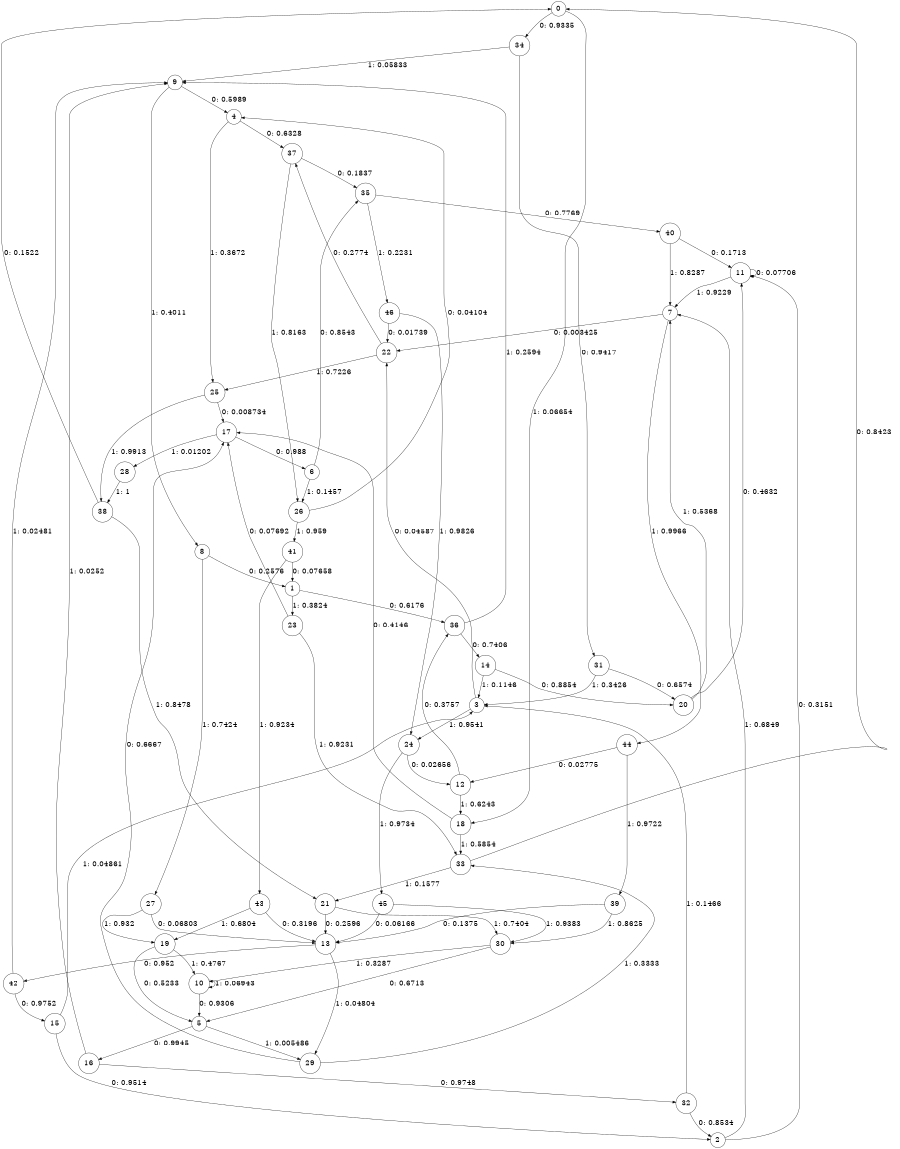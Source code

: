 digraph "ch31concat_phase3_L7" {
size = "6,8.5";
ratio = "fill";
node [shape = circle];
node [fontsize = 24];
edge [fontsize = 24];
0 -> 34 [label = "0: 0.9335   "];
0 -> 18 [label = "1: 0.06654  "];
1 -> 36 [label = "0: 0.6176   "];
1 -> 23 [label = "1: 0.3824   "];
2 -> 11 [label = "0: 0.3151   "];
2 -> 7 [label = "1: 0.6849   "];
3 -> 22 [label = "0: 0.04587  "];
3 -> 24 [label = "1: 0.9541   "];
4 -> 37 [label = "0: 0.6328   "];
4 -> 25 [label = "1: 0.3672   "];
5 -> 16 [label = "0: 0.9945   "];
5 -> 29 [label = "1: 0.005486  "];
6 -> 35 [label = "0: 0.8543   "];
6 -> 26 [label = "1: 0.1457   "];
7 -> 22 [label = "0: 0.003425  "];
7 -> 44 [label = "1: 0.9966   "];
8 -> 1 [label = "0: 0.2576   "];
8 -> 27 [label = "1: 0.7424   "];
9 -> 4 [label = "0: 0.5989   "];
9 -> 8 [label = "1: 0.4011   "];
10 -> 5 [label = "0: 0.9306   "];
10 -> 10 [label = "1: 0.06943  "];
11 -> 11 [label = "0: 0.07706  "];
11 -> 7 [label = "1: 0.9229   "];
12 -> 36 [label = "0: 0.3757   "];
12 -> 18 [label = "1: 0.6243   "];
13 -> 42 [label = "0: 0.952    "];
13 -> 29 [label = "1: 0.04804  "];
14 -> 20 [label = "0: 0.8854   "];
14 -> 3 [label = "1: 0.1146   "];
15 -> 2 [label = "0: 0.9514   "];
15 -> 3 [label = "1: 0.04861  "];
16 -> 32 [label = "0: 0.9748   "];
16 -> 9 [label = "1: 0.0252   "];
17 -> 6 [label = "0: 0.988    "];
17 -> 28 [label = "1: 0.01202  "];
18 -> 17 [label = "0: 0.4146   "];
18 -> 33 [label = "1: 0.5854   "];
19 -> 5 [label = "0: 0.5233   "];
19 -> 10 [label = "1: 0.4767   "];
20 -> 11 [label = "0: 0.4632   "];
20 -> 7 [label = "1: 0.5368   "];
21 -> 13 [label = "0: 0.2596   "];
21 -> 30 [label = "1: 0.7404   "];
22 -> 37 [label = "0: 0.2774   "];
22 -> 25 [label = "1: 0.7226   "];
23 -> 17 [label = "0: 0.07692  "];
23 -> 33 [label = "1: 0.9231   "];
24 -> 12 [label = "0: 0.02656  "];
24 -> 45 [label = "1: 0.9734   "];
25 -> 17 [label = "0: 0.008734  "];
25 -> 38 [label = "1: 0.9913   "];
26 -> 4 [label = "0: 0.04104  "];
26 -> 41 [label = "1: 0.959    "];
27 -> 13 [label = "0: 0.06803  "];
27 -> 19 [label = "1: 0.932    "];
28 -> 38 [label = "1: 1        "];
29 -> 17 [label = "0: 0.6667   "];
29 -> 33 [label = "1: 0.3333   "];
30 -> 5 [label = "0: 0.6713   "];
30 -> 10 [label = "1: 0.3287   "];
31 -> 20 [label = "0: 0.6574   "];
31 -> 3 [label = "1: 0.3426   "];
32 -> 2 [label = "0: 0.8534   "];
32 -> 3 [label = "1: 0.1466   "];
33 -> 0 [label = "0: 0.8423   "];
33 -> 21 [label = "1: 0.1577   "];
34 -> 31 [label = "0: 0.9417   "];
34 -> 9 [label = "1: 0.05833  "];
35 -> 40 [label = "0: 0.7769   "];
35 -> 46 [label = "1: 0.2231   "];
36 -> 14 [label = "0: 0.7406   "];
36 -> 9 [label = "1: 0.2594   "];
37 -> 35 [label = "0: 0.1837   "];
37 -> 26 [label = "1: 0.8163   "];
38 -> 0 [label = "0: 0.1522   "];
38 -> 21 [label = "1: 0.8478   "];
39 -> 13 [label = "0: 0.1375   "];
39 -> 30 [label = "1: 0.8625   "];
40 -> 11 [label = "0: 0.1713   "];
40 -> 7 [label = "1: 0.8287   "];
41 -> 1 [label = "0: 0.07658  "];
41 -> 43 [label = "1: 0.9234   "];
42 -> 15 [label = "0: 0.9752   "];
42 -> 9 [label = "1: 0.02481  "];
43 -> 13 [label = "0: 0.3196   "];
43 -> 19 [label = "1: 0.6804   "];
44 -> 12 [label = "0: 0.02775  "];
44 -> 39 [label = "1: 0.9722   "];
45 -> 13 [label = "0: 0.06166  "];
45 -> 30 [label = "1: 0.9383   "];
46 -> 22 [label = "0: 0.01739  "];
46 -> 24 [label = "1: 0.9826   "];
}
